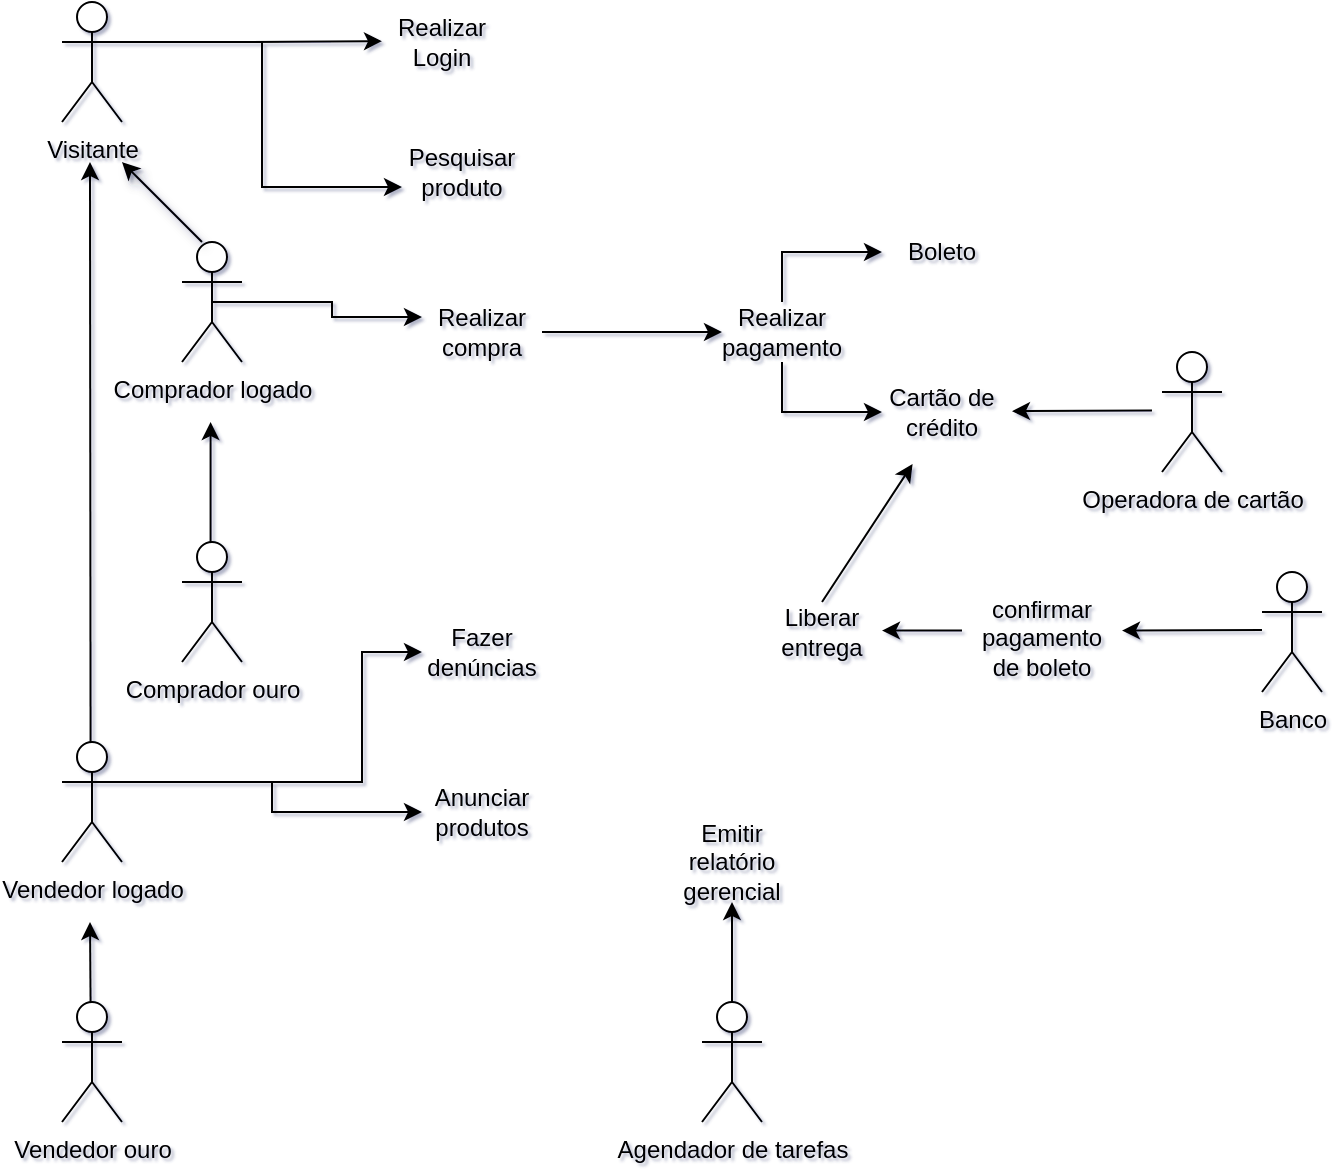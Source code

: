 <mxfile version="27.0.9">
  <diagram name="Página-1" id="WyMCP_4AsEpPa9yK_h4s">
    <mxGraphModel dx="872" dy="475" grid="1" gridSize="10" guides="1" tooltips="1" connect="1" arrows="1" fold="1" page="1" pageScale="1" pageWidth="1169" pageHeight="827" math="0" shadow="1">
      <root>
        <mxCell id="0" />
        <mxCell id="1" parent="0" />
        <mxCell id="n2I34oucoNKnLQGjex-b-9" style="edgeStyle=orthogonalEdgeStyle;rounded=0;orthogonalLoop=1;jettySize=auto;html=1;exitX=1;exitY=0.333;exitDx=0;exitDy=0;exitPerimeter=0;entryX=0;entryY=0.75;entryDx=0;entryDy=0;" parent="1" source="n2I34oucoNKnLQGjex-b-4" target="n2I34oucoNKnLQGjex-b-6" edge="1">
          <mxGeometry relative="1" as="geometry" />
        </mxCell>
        <mxCell id="n2I34oucoNKnLQGjex-b-10" style="edgeStyle=orthogonalEdgeStyle;rounded=0;orthogonalLoop=1;jettySize=auto;html=1;exitX=1;exitY=0.333;exitDx=0;exitDy=0;exitPerimeter=0;" parent="1" source="n2I34oucoNKnLQGjex-b-4" edge="1">
          <mxGeometry relative="1" as="geometry">
            <mxPoint x="240" y="79.571" as="targetPoint" />
          </mxGeometry>
        </mxCell>
        <mxCell id="n2I34oucoNKnLQGjex-b-4" value="Visitante" style="shape=umlActor;verticalLabelPosition=bottom;verticalAlign=top;html=1;outlineConnect=0;" parent="1" vertex="1">
          <mxGeometry x="80" y="60" width="30" height="60" as="geometry" />
        </mxCell>
        <mxCell id="n2I34oucoNKnLQGjex-b-6" value="Pesquisar produto" style="text;html=1;align=center;verticalAlign=middle;whiteSpace=wrap;rounded=0;" parent="1" vertex="1">
          <mxGeometry x="250" y="130" width="60" height="30" as="geometry" />
        </mxCell>
        <mxCell id="n2I34oucoNKnLQGjex-b-11" value="Realizar Login" style="text;html=1;align=center;verticalAlign=middle;whiteSpace=wrap;rounded=0;" parent="1" vertex="1">
          <mxGeometry x="240" y="60" width="60" height="40" as="geometry" />
        </mxCell>
        <mxCell id="n2I34oucoNKnLQGjex-b-22" style="edgeStyle=orthogonalEdgeStyle;rounded=0;orthogonalLoop=1;jettySize=auto;html=1;exitX=0.5;exitY=0.5;exitDx=0;exitDy=0;exitPerimeter=0;entryX=0;entryY=0.25;entryDx=0;entryDy=0;" parent="1" source="n2I34oucoNKnLQGjex-b-13" target="n2I34oucoNKnLQGjex-b-21" edge="1">
          <mxGeometry relative="1" as="geometry" />
        </mxCell>
        <mxCell id="n2I34oucoNKnLQGjex-b-13" value="Comprador logado" style="shape=umlActor;verticalLabelPosition=bottom;verticalAlign=top;html=1;outlineConnect=0;" parent="1" vertex="1">
          <mxGeometry x="140" y="180" width="30" height="60" as="geometry" />
        </mxCell>
        <mxCell id="n2I34oucoNKnLQGjex-b-14" value="Comprador ouro " style="shape=umlActor;verticalLabelPosition=bottom;verticalAlign=top;html=1;outlineConnect=0;" parent="1" vertex="1">
          <mxGeometry x="140" y="330" width="30" height="60" as="geometry" />
        </mxCell>
        <mxCell id="n2I34oucoNKnLQGjex-b-25" style="edgeStyle=orthogonalEdgeStyle;rounded=0;orthogonalLoop=1;jettySize=auto;html=1;exitX=1;exitY=0.333;exitDx=0;exitDy=0;exitPerimeter=0;entryX=0;entryY=0.5;entryDx=0;entryDy=0;" parent="1" source="n2I34oucoNKnLQGjex-b-15" target="n2I34oucoNKnLQGjex-b-23" edge="1">
          <mxGeometry relative="1" as="geometry">
            <Array as="points">
              <mxPoint x="230" y="450" />
              <mxPoint x="230" y="385" />
            </Array>
          </mxGeometry>
        </mxCell>
        <mxCell id="n2I34oucoNKnLQGjex-b-27" style="edgeStyle=orthogonalEdgeStyle;rounded=0;orthogonalLoop=1;jettySize=auto;html=1;exitX=1;exitY=0.333;exitDx=0;exitDy=0;exitPerimeter=0;entryX=0;entryY=0.5;entryDx=0;entryDy=0;" parent="1" source="n2I34oucoNKnLQGjex-b-15" target="n2I34oucoNKnLQGjex-b-26" edge="1">
          <mxGeometry relative="1" as="geometry" />
        </mxCell>
        <mxCell id="n2I34oucoNKnLQGjex-b-15" value="Vendedor logado" style="shape=umlActor;verticalLabelPosition=bottom;verticalAlign=top;html=1;outlineConnect=0;" parent="1" vertex="1">
          <mxGeometry x="80" y="430" width="30" height="60" as="geometry" />
        </mxCell>
        <mxCell id="n2I34oucoNKnLQGjex-b-16" value="&lt;div&gt;Vendedor ouro&lt;/div&gt;" style="shape=umlActor;verticalLabelPosition=bottom;verticalAlign=top;html=1;outlineConnect=0;" parent="1" vertex="1">
          <mxGeometry x="80" y="560" width="30" height="60" as="geometry" />
        </mxCell>
        <mxCell id="n2I34oucoNKnLQGjex-b-17" value="" style="endArrow=classic;html=1;rounded=0;shadow=0;" parent="1" edge="1">
          <mxGeometry width="50" height="50" relative="1" as="geometry">
            <mxPoint x="154.29" y="330" as="sourcePoint" />
            <mxPoint x="154.29" y="270" as="targetPoint" />
            <Array as="points" />
          </mxGeometry>
        </mxCell>
        <mxCell id="n2I34oucoNKnLQGjex-b-18" value="" style="endArrow=classic;html=1;rounded=0;" parent="1" edge="1">
          <mxGeometry width="50" height="50" relative="1" as="geometry">
            <mxPoint x="94.29" y="430" as="sourcePoint" />
            <mxPoint x="94" y="140" as="targetPoint" />
          </mxGeometry>
        </mxCell>
        <mxCell id="n2I34oucoNKnLQGjex-b-19" value="" style="endArrow=classic;html=1;rounded=0;" parent="1" edge="1">
          <mxGeometry width="50" height="50" relative="1" as="geometry">
            <mxPoint x="94.29" y="560" as="sourcePoint" />
            <mxPoint x="94" y="520" as="targetPoint" />
          </mxGeometry>
        </mxCell>
        <mxCell id="n2I34oucoNKnLQGjex-b-20" value="" style="endArrow=classic;html=1;rounded=0;shadow=1;" parent="1" edge="1">
          <mxGeometry width="50" height="50" relative="1" as="geometry">
            <mxPoint x="150" y="180" as="sourcePoint" />
            <mxPoint x="110" y="140" as="targetPoint" />
          </mxGeometry>
        </mxCell>
        <mxCell id="n2I34oucoNKnLQGjex-b-29" style="edgeStyle=orthogonalEdgeStyle;rounded=0;orthogonalLoop=1;jettySize=auto;html=1;exitX=1;exitY=0.5;exitDx=0;exitDy=0;entryX=0;entryY=0.5;entryDx=0;entryDy=0;" parent="1" source="n2I34oucoNKnLQGjex-b-21" target="n2I34oucoNKnLQGjex-b-28" edge="1">
          <mxGeometry relative="1" as="geometry" />
        </mxCell>
        <mxCell id="n2I34oucoNKnLQGjex-b-21" value="Realizar compra" style="text;html=1;align=center;verticalAlign=middle;whiteSpace=wrap;rounded=0;" parent="1" vertex="1">
          <mxGeometry x="260" y="210" width="60" height="30" as="geometry" />
        </mxCell>
        <mxCell id="n2I34oucoNKnLQGjex-b-23" value="Fazer denúncias" style="text;html=1;align=center;verticalAlign=middle;whiteSpace=wrap;rounded=0;" parent="1" vertex="1">
          <mxGeometry x="260" y="370" width="60" height="30" as="geometry" />
        </mxCell>
        <mxCell id="n2I34oucoNKnLQGjex-b-26" value="Anunciar produtos" style="text;html=1;align=center;verticalAlign=middle;whiteSpace=wrap;rounded=0;" parent="1" vertex="1">
          <mxGeometry x="260" y="450" width="60" height="30" as="geometry" />
        </mxCell>
        <mxCell id="n2I34oucoNKnLQGjex-b-33" style="edgeStyle=orthogonalEdgeStyle;rounded=0;orthogonalLoop=1;jettySize=auto;html=1;exitX=0.5;exitY=0;exitDx=0;exitDy=0;entryX=0;entryY=0.5;entryDx=0;entryDy=0;" parent="1" source="n2I34oucoNKnLQGjex-b-28" target="n2I34oucoNKnLQGjex-b-31" edge="1">
          <mxGeometry relative="1" as="geometry" />
        </mxCell>
        <mxCell id="n2I34oucoNKnLQGjex-b-34" style="edgeStyle=orthogonalEdgeStyle;rounded=0;orthogonalLoop=1;jettySize=auto;html=1;exitX=0.5;exitY=1;exitDx=0;exitDy=0;entryX=0;entryY=0.5;entryDx=0;entryDy=0;" parent="1" source="n2I34oucoNKnLQGjex-b-28" target="n2I34oucoNKnLQGjex-b-30" edge="1">
          <mxGeometry relative="1" as="geometry" />
        </mxCell>
        <mxCell id="n2I34oucoNKnLQGjex-b-28" value="Realizar pagamento" style="text;html=1;align=center;verticalAlign=middle;whiteSpace=wrap;rounded=0;" parent="1" vertex="1">
          <mxGeometry x="410" y="210" width="60" height="30" as="geometry" />
        </mxCell>
        <mxCell id="n2I34oucoNKnLQGjex-b-30" value="Cartão de crédito" style="text;html=1;align=center;verticalAlign=middle;whiteSpace=wrap;rounded=0;" parent="1" vertex="1">
          <mxGeometry x="490" y="250" width="60" height="30" as="geometry" />
        </mxCell>
        <mxCell id="n2I34oucoNKnLQGjex-b-31" value="Boleto" style="text;html=1;align=center;verticalAlign=middle;whiteSpace=wrap;rounded=0;" parent="1" vertex="1">
          <mxGeometry x="490" y="170" width="60" height="30" as="geometry" />
        </mxCell>
        <mxCell id="n2I34oucoNKnLQGjex-b-45" style="edgeStyle=orthogonalEdgeStyle;rounded=0;orthogonalLoop=1;jettySize=auto;html=1;exitX=0.5;exitY=0;exitDx=0;exitDy=0;exitPerimeter=0;" parent="1" source="n2I34oucoNKnLQGjex-b-41" target="n2I34oucoNKnLQGjex-b-42" edge="1">
          <mxGeometry relative="1" as="geometry" />
        </mxCell>
        <mxCell id="n2I34oucoNKnLQGjex-b-41" value="Agendador de tarefas" style="shape=umlActor;verticalLabelPosition=bottom;verticalAlign=top;html=1;outlineConnect=0;" parent="1" vertex="1">
          <mxGeometry x="400" y="560" width="30" height="60" as="geometry" />
        </mxCell>
        <mxCell id="n2I34oucoNKnLQGjex-b-42" value="Emitir relatório gerencial" style="text;html=1;align=center;verticalAlign=middle;whiteSpace=wrap;rounded=0;" parent="1" vertex="1">
          <mxGeometry x="385" y="470" width="60" height="40" as="geometry" />
        </mxCell>
        <mxCell id="n2I34oucoNKnLQGjex-b-46" value="Liberar entrega" style="text;html=1;align=center;verticalAlign=middle;whiteSpace=wrap;rounded=0;" parent="1" vertex="1">
          <mxGeometry x="430" y="360" width="60" height="30" as="geometry" />
        </mxCell>
        <mxCell id="n2I34oucoNKnLQGjex-b-47" value="&lt;div&gt;confirmar pagamento de boleto&lt;/div&gt;&lt;div&gt;&lt;br&gt;&lt;/div&gt;" style="text;html=1;align=center;verticalAlign=middle;whiteSpace=wrap;rounded=0;" parent="1" vertex="1">
          <mxGeometry x="540" y="370" width="60" height="30" as="geometry" />
        </mxCell>
        <mxCell id="n2I34oucoNKnLQGjex-b-48" value="" style="endArrow=classic;html=1;rounded=0;entryX=0.255;entryY=1.367;entryDx=0;entryDy=0;entryPerimeter=0;" parent="1" target="n2I34oucoNKnLQGjex-b-30" edge="1">
          <mxGeometry width="50" height="50" relative="1" as="geometry">
            <mxPoint x="460" y="360" as="sourcePoint" />
            <mxPoint x="510" y="310" as="targetPoint" />
          </mxGeometry>
        </mxCell>
        <mxCell id="n2I34oucoNKnLQGjex-b-50" value="" style="endArrow=classic;html=1;rounded=0;" parent="1" edge="1">
          <mxGeometry width="50" height="50" relative="1" as="geometry">
            <mxPoint x="530" y="374.29" as="sourcePoint" />
            <mxPoint x="490" y="374.29" as="targetPoint" />
          </mxGeometry>
        </mxCell>
        <mxCell id="n2I34oucoNKnLQGjex-b-51" value="&lt;div&gt;Banco&lt;/div&gt;&lt;div&gt;&lt;br&gt;&lt;/div&gt;" style="shape=umlActor;verticalLabelPosition=bottom;verticalAlign=top;html=1;outlineConnect=0;" parent="1" vertex="1">
          <mxGeometry x="680" y="345" width="30" height="60" as="geometry" />
        </mxCell>
        <mxCell id="n2I34oucoNKnLQGjex-b-53" value="" style="endArrow=classic;html=1;rounded=0;" parent="1" edge="1">
          <mxGeometry width="50" height="50" relative="1" as="geometry">
            <mxPoint x="680" y="374" as="sourcePoint" />
            <mxPoint x="610" y="374.29" as="targetPoint" />
          </mxGeometry>
        </mxCell>
        <mxCell id="n2I34oucoNKnLQGjex-b-54" value="Operadora de cartão" style="shape=umlActor;verticalLabelPosition=bottom;verticalAlign=top;html=1;outlineConnect=0;" parent="1" vertex="1">
          <mxGeometry x="630" y="235" width="30" height="60" as="geometry" />
        </mxCell>
        <mxCell id="n2I34oucoNKnLQGjex-b-55" value="" style="endArrow=classic;html=1;rounded=0;" parent="1" edge="1">
          <mxGeometry width="50" height="50" relative="1" as="geometry">
            <mxPoint x="625" y="264.29" as="sourcePoint" />
            <mxPoint x="555" y="264.58" as="targetPoint" />
          </mxGeometry>
        </mxCell>
      </root>
    </mxGraphModel>
  </diagram>
</mxfile>
